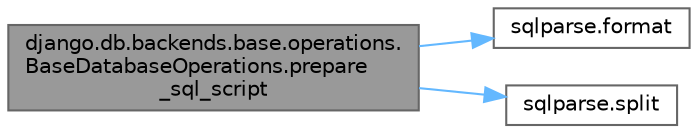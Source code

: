 digraph "django.db.backends.base.operations.BaseDatabaseOperations.prepare_sql_script"
{
 // LATEX_PDF_SIZE
  bgcolor="transparent";
  edge [fontname=Helvetica,fontsize=10,labelfontname=Helvetica,labelfontsize=10];
  node [fontname=Helvetica,fontsize=10,shape=box,height=0.2,width=0.4];
  rankdir="LR";
  Node1 [id="Node000001",label="django.db.backends.base.operations.\lBaseDatabaseOperations.prepare\l_sql_script",height=0.2,width=0.4,color="gray40", fillcolor="grey60", style="filled", fontcolor="black",tooltip=" "];
  Node1 -> Node2 [id="edge1_Node000001_Node000002",color="steelblue1",style="solid",tooltip=" "];
  Node2 [id="Node000002",label="sqlparse.format",height=0.2,width=0.4,color="grey40", fillcolor="white", style="filled",URL="$namespacesqlparse.html#a9a84102508ace6260828e72fcf007dea",tooltip=" "];
  Node1 -> Node3 [id="edge2_Node000001_Node000003",color="steelblue1",style="solid",tooltip=" "];
  Node3 [id="Node000003",label="sqlparse.split",height=0.2,width=0.4,color="grey40", fillcolor="white", style="filled",URL="$namespacesqlparse.html#a18a5c6eb8af8b57ddd0bc33dd1c712bd",tooltip=" "];
}

